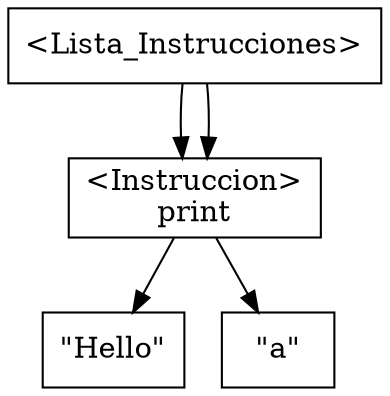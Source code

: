 digraph G {
node[shape=box];nodeOriginal[label="<\Lista_Instrucciones\>"];nodeOriginal->node_1_0_;
        node_1_0_[label="\<Instruccion\>\nprint"];node_1_0_->
        node_1_12_;
        node_1_12_[label="\"Hello\""];nodeOriginal[label="<\Lista_Instrucciones\>"];nodeOriginal->node_1_0_;
        node_1_0_[label="\<Instruccion\>\nprint"];node_1_0_->
        node_1_8_;
        node_1_8_[label="\"a\""];
}